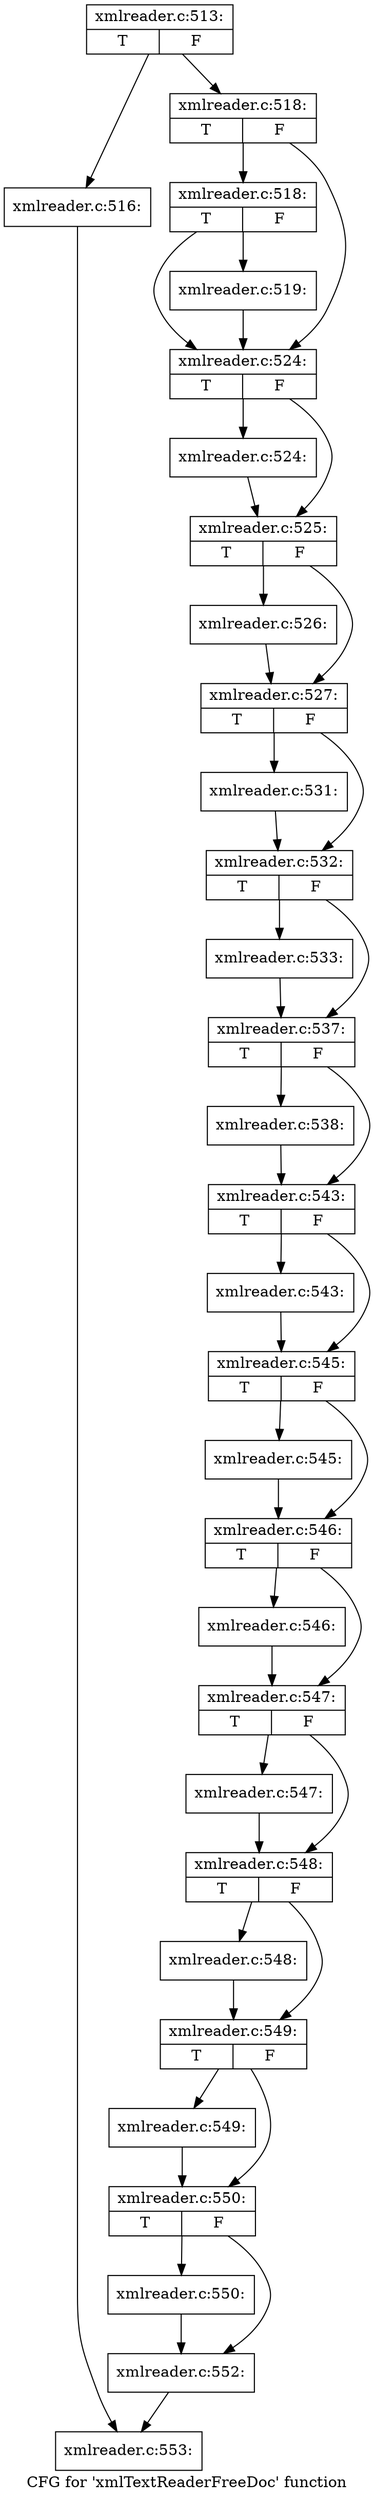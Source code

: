 digraph "CFG for 'xmlTextReaderFreeDoc' function" {
	label="CFG for 'xmlTextReaderFreeDoc' function";

	Node0x4851480 [shape=record,label="{xmlreader.c:513:|{<s0>T|<s1>F}}"];
	Node0x4851480 -> Node0x48541a0;
	Node0x4851480 -> Node0x48541f0;
	Node0x48541a0 [shape=record,label="{xmlreader.c:516:}"];
	Node0x48541a0 -> Node0x48534e0;
	Node0x48541f0 [shape=record,label="{xmlreader.c:518:|{<s0>T|<s1>F}}"];
	Node0x48541f0 -> Node0x48545c0;
	Node0x48541f0 -> Node0x4854570;
	Node0x48545c0 [shape=record,label="{xmlreader.c:518:|{<s0>T|<s1>F}}"];
	Node0x48545c0 -> Node0x4854520;
	Node0x48545c0 -> Node0x4854570;
	Node0x4854520 [shape=record,label="{xmlreader.c:519:}"];
	Node0x4854520 -> Node0x4854570;
	Node0x4854570 [shape=record,label="{xmlreader.c:524:|{<s0>T|<s1>F}}"];
	Node0x4854570 -> Node0x4854ee0;
	Node0x4854570 -> Node0x4854f30;
	Node0x4854ee0 [shape=record,label="{xmlreader.c:524:}"];
	Node0x4854ee0 -> Node0x4854f30;
	Node0x4854f30 [shape=record,label="{xmlreader.c:525:|{<s0>T|<s1>F}}"];
	Node0x4854f30 -> Node0x45f4ad0;
	Node0x4854f30 -> Node0x4855b50;
	Node0x45f4ad0 [shape=record,label="{xmlreader.c:526:}"];
	Node0x45f4ad0 -> Node0x4855b50;
	Node0x4855b50 [shape=record,label="{xmlreader.c:527:|{<s0>T|<s1>F}}"];
	Node0x4855b50 -> Node0x4855e80;
	Node0x4855b50 -> Node0x48568d0;
	Node0x4855e80 [shape=record,label="{xmlreader.c:531:}"];
	Node0x4855e80 -> Node0x48568d0;
	Node0x48568d0 [shape=record,label="{xmlreader.c:532:|{<s0>T|<s1>F}}"];
	Node0x48568d0 -> Node0x48576f0;
	Node0x48568d0 -> Node0x4857740;
	Node0x48576f0 [shape=record,label="{xmlreader.c:533:}"];
	Node0x48576f0 -> Node0x4857740;
	Node0x4857740 [shape=record,label="{xmlreader.c:537:|{<s0>T|<s1>F}}"];
	Node0x4857740 -> Node0x48581b0;
	Node0x4857740 -> Node0x4858200;
	Node0x48581b0 [shape=record,label="{xmlreader.c:538:}"];
	Node0x48581b0 -> Node0x4858200;
	Node0x4858200 [shape=record,label="{xmlreader.c:543:|{<s0>T|<s1>F}}"];
	Node0x4858200 -> Node0x4858c70;
	Node0x4858200 -> Node0x4858cc0;
	Node0x4858c70 [shape=record,label="{xmlreader.c:543:}"];
	Node0x4858c70 -> Node0x4858cc0;
	Node0x4858cc0 [shape=record,label="{xmlreader.c:545:|{<s0>T|<s1>F}}"];
	Node0x4858cc0 -> Node0x4859450;
	Node0x4858cc0 -> Node0x48594a0;
	Node0x4859450 [shape=record,label="{xmlreader.c:545:}"];
	Node0x4859450 -> Node0x48594a0;
	Node0x48594a0 [shape=record,label="{xmlreader.c:546:|{<s0>T|<s1>F}}"];
	Node0x48594a0 -> Node0x4859ca0;
	Node0x48594a0 -> Node0x4859cf0;
	Node0x4859ca0 [shape=record,label="{xmlreader.c:546:}"];
	Node0x4859ca0 -> Node0x4859cf0;
	Node0x4859cf0 [shape=record,label="{xmlreader.c:547:|{<s0>T|<s1>F}}"];
	Node0x4859cf0 -> Node0x485a470;
	Node0x4859cf0 -> Node0x485a4c0;
	Node0x485a470 [shape=record,label="{xmlreader.c:547:}"];
	Node0x485a470 -> Node0x485a4c0;
	Node0x485a4c0 [shape=record,label="{xmlreader.c:548:|{<s0>T|<s1>F}}"];
	Node0x485a4c0 -> Node0x485ac40;
	Node0x485a4c0 -> Node0x485ac90;
	Node0x485ac40 [shape=record,label="{xmlreader.c:548:}"];
	Node0x485ac40 -> Node0x485ac90;
	Node0x485ac90 [shape=record,label="{xmlreader.c:549:|{<s0>T|<s1>F}}"];
	Node0x485ac90 -> Node0x4a0a610;
	Node0x485ac90 -> Node0x4a0a660;
	Node0x4a0a610 [shape=record,label="{xmlreader.c:549:}"];
	Node0x4a0a610 -> Node0x4a0a660;
	Node0x4a0a660 [shape=record,label="{xmlreader.c:550:|{<s0>T|<s1>F}}"];
	Node0x4a0a660 -> Node0x4a0ae60;
	Node0x4a0a660 -> Node0x4a0aeb0;
	Node0x4a0ae60 [shape=record,label="{xmlreader.c:550:}"];
	Node0x4a0ae60 -> Node0x4a0aeb0;
	Node0x4a0aeb0 [shape=record,label="{xmlreader.c:552:}"];
	Node0x4a0aeb0 -> Node0x48534e0;
	Node0x48534e0 [shape=record,label="{xmlreader.c:553:}"];
}
